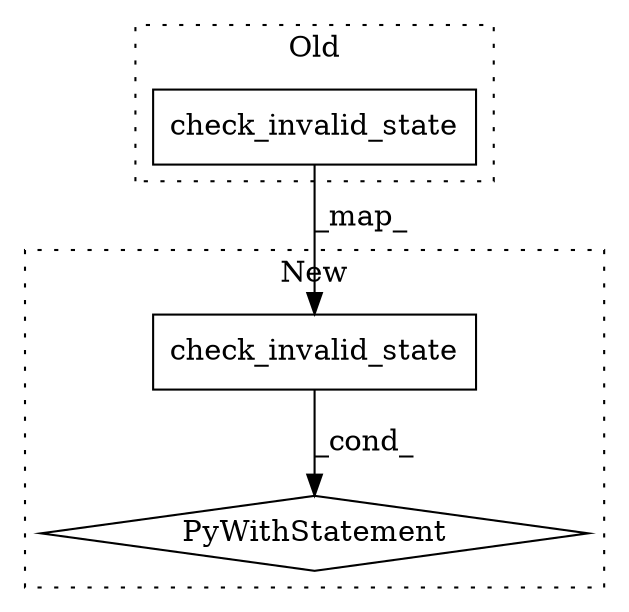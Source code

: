 digraph G {
subgraph cluster0 {
1 [label="check_invalid_state" a="32" s="10177" l="21" shape="box"];
label = "Old";
style="dotted";
}
subgraph cluster1 {
2 [label="check_invalid_state" a="32" s="10129" l="21" shape="box"];
3 [label="PyWithStatement" a="104" s="10105,10150" l="10,2" shape="diamond"];
label = "New";
style="dotted";
}
1 -> 2 [label="_map_"];
2 -> 3 [label="_cond_"];
}